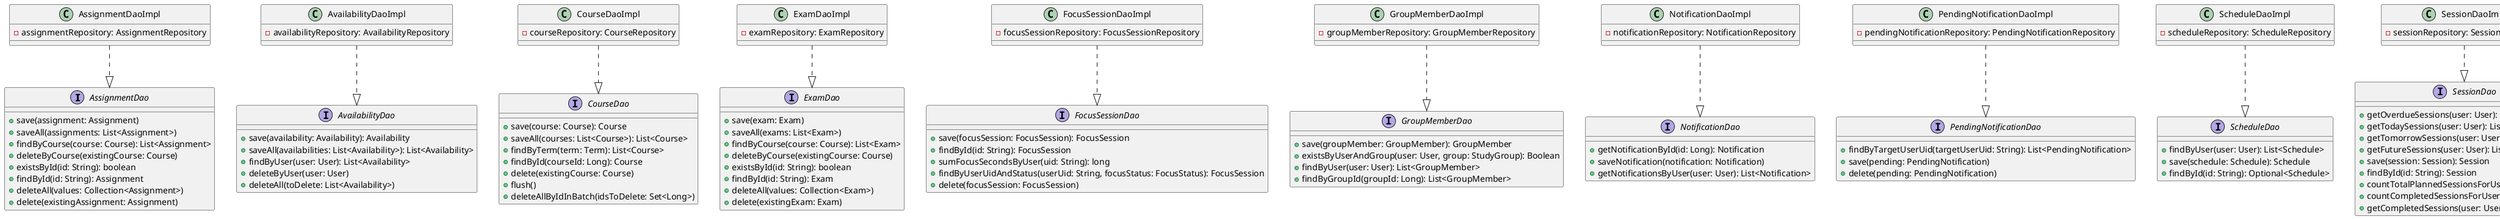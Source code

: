 @startuml

' === Assignment ===
interface AssignmentDao {
    + save(assignment: Assignment)
    + saveAll(assignments: List<Assignment>)
    + findByCourse(course: Course): List<Assignment>
    + deleteByCourse(existingCourse: Course)
    + existsById(id: String): boolean
    + findById(id: String): Assignment
    + deleteAll(values: Collection<Assignment>)
    + delete(existingAssignment: Assignment)
}

class AssignmentDaoImpl {
    - assignmentRepository: AssignmentRepository
}

AssignmentDaoImpl ..|> AssignmentDao

' === Availability ===
interface AvailabilityDao {
    + save(availability: Availability): Availability
    + saveAll(availabilities: List<Availability>): List<Availability>
    + findByUser(user: User): List<Availability>
    + deleteByUser(user: User)
    + deleteAll(toDelete: List<Availability>)
}

class AvailabilityDaoImpl {
    - availabilityRepository: AvailabilityRepository
}

AvailabilityDaoImpl ..|> AvailabilityDao

' === Course ===
interface CourseDao {
    + save(course: Course): Course
    + saveAll(courses: List<Course>): List<Course>
    + findByTerm(term: Term): List<Course>
    + findById(courseId: Long): Course
    + delete(existingCourse: Course)
    + flush()
    + deleteAllByIdInBatch(idsToDelete: Set<Long>)
}

class CourseDaoImpl {
    - courseRepository: CourseRepository
}

CourseDaoImpl ..|> CourseDao

' === Exam ===
interface ExamDao {
    + save(exam: Exam)
    + saveAll(exams: List<Exam>)
    + findByCourse(course: Course): List<Exam>
    + deleteByCourse(existingCourse: Course)
    + existsById(id: String): boolean
    + findById(id: String): Exam
    + deleteAll(values: Collection<Exam>)
    + delete(existingExam: Exam)
}

class ExamDaoImpl {
    - examRepository: ExamRepository
}

ExamDaoImpl ..|> ExamDao

' === FocusSession ===
interface FocusSessionDao {
    + save(focusSession: FocusSession): FocusSession
    + findById(id: String): FocusSession
    + sumFocusSecondsByUser(uid: String): long
    + findByUserUidAndStatus(userUid: String, focusStatus: FocusStatus): FocusSession
    + delete(focusSession: FocusSession)
}

class FocusSessionDaoImpl {
    - focusSessionRepository: FocusSessionRepository
}

FocusSessionDaoImpl ..|> FocusSessionDao

' === GroupMember ===
interface GroupMemberDao {
    + save(groupMember: GroupMember): GroupMember
    + existsByUserAndGroup(user: User, group: StudyGroup): Boolean
    + findByUser(user: User): List<GroupMember>
    + findByGroupId(groupId: Long): List<GroupMember>
}

class GroupMemberDaoImpl {
    - groupMemberRepository: GroupMemberRepository
}

GroupMemberDaoImpl ..|> GroupMemberDao

' === Notification ===
interface NotificationDao {
    + getNotificationById(id: Long): Notification
    + saveNotification(notification: Notification)
    + getNotificationsByUser(user: User): List<Notification>
}

class NotificationDaoImpl {
    - notificationRepository: NotificationRepository
}

NotificationDaoImpl ..|> NotificationDao

' === PendingNotification ===
interface PendingNotificationDao {
    + findByTargetUserUid(targetUserUid: String): List<PendingNotification>
    + save(pending: PendingNotification)
    + delete(pending: PendingNotification)
}

class PendingNotificationDaoImpl {
    - pendingNotificationRepository: PendingNotificationRepository
}

PendingNotificationDaoImpl ..|> PendingNotificationDao

' === Schedule ===
interface ScheduleDao {
    + findByUser(user: User): List<Schedule>
    + save(schedule: Schedule): Schedule
    + findById(id: String): Optional<Schedule>
}

class ScheduleDaoImpl {
    - scheduleRepository: ScheduleRepository
}

ScheduleDaoImpl ..|> ScheduleDao

' === Session ===
interface SessionDao {
    + getOverdueSessions(user: User): List<Session>
    + getTodaySessions(user: User): List<Session>
    + getTomorrowSessions(user: User): List<Session>
    + getFutureSessions(user: User): List<Session>
    + save(session: Session): Session
    + findById(id: String): Session
    + countTotalPlannedSessionsForUser(uid: String): int
    + countCompletedSessionsForUser(uid: String): int
    + getCompletedSessions(user: User): List<Session>
}

class SessionDaoImpl {
    - sessionRepository: SessionRepository
}

SessionDaoImpl ..|> SessionDao

' === StudyAnalytics ===
interface StudyAnalyticsDao {
    + countCompletedSessions(userUid: String, range: String, date: LocalDate): int
    + sumFocusDuration(userUid: String, range: String, date: LocalDate): long
    + getSubjectBreakdown(userUid: String, range: String, date: LocalDate): Map<String, Long>
    + getCompletedSessionsWithTimes(userUid: String, range: String, date: LocalDate): List<Object[]>
}

class StudyAnalyticsDaoImpl {
    - focusSessionRepository: FocusSessionRepository
}

StudyAnalyticsDaoImpl ..|> StudyAnalyticsDao

' === StudyGroup ===
interface StudyGroupDao {
    + save(studyGroup: StudyGroup): StudyGroup
    + existsByJoinCode(code: String): boolean
    + findByJoinCode(joinCode: String): Optional<StudyGroup>
}

class StudyGroupDaoImpl {
    - studyGroupRepository: StudyGroupRepository
}

StudyGroupDaoImpl ..|> StudyGroupDao

' === StudyPreference ===
interface StudyPreferenceDao {
    + savePreference(preference: StudyPreference): StudyPreference
    + findByUserUid(userUid: String): StudyPreference
}

class StudyPreferenceDaoImpl {
    - repository: StudyPreferenceRepository
}

StudyPreferenceDaoImpl ..|> StudyPreferenceDao

' === Term ===
interface TermDao {
    + save(term: Term): Term
    + findByUser(user: User): Term
    + findById(id: Long): Optional<Term>
    + getCurrentTermByUser(user: User): Optional<Term>
}

class TermDaoImpl {
    - termRepository: TermRepository
}

TermDaoImpl ..|> TermDao

' === Topic ===
interface TopicDao {
    + save(topic: Topic): Topic
    + saveAll(topics: List<Topic>)
    + findByCourse(course: Course): List<Topic>
    + findById(topicId: String): Topic
    + deleteByCourse(existingCourse: Course)
    + existsById(id: String): boolean
    + deleteById(existingId: String)
}

class TopicDaoImpl {
    - topicRepository: TopicRepository
}

TopicDaoImpl ..|> TopicDao

' === User ===
interface UserDao {
    + save(user: User): User
    + findByUid(uid: String): User
    + findByEmail(email: String): Optional<User>
}

class UserDaoImpl {
    - userRepository: UserRepository
}

UserDaoImpl ..|> UserDao

@enduml
